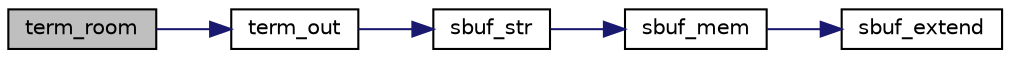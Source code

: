 digraph "term_room"
{
 // INTERACTIVE_SVG=YES
 // LATEX_PDF_SIZE
  edge [fontname="Helvetica",fontsize="10",labelfontname="Helvetica",labelfontsize="10"];
  node [fontname="Helvetica",fontsize="10",shape=record];
  rankdir="LR";
  Node1 [label="term_room",height=0.2,width=0.4,color="black", fillcolor="grey75", style="filled", fontcolor="black",tooltip=" "];
  Node1 -> Node2 [color="midnightblue",fontsize="10",style="solid",fontname="Helvetica"];
  Node2 [label="term_out",height=0.2,width=0.4,color="black", fillcolor="white", style="filled",URL="$term_8c.html#acba93d06f96ed6e5ec460b781191741d",tooltip=" "];
  Node2 -> Node3 [color="midnightblue",fontsize="10",style="solid",fontname="Helvetica"];
  Node3 [label="sbuf_str",height=0.2,width=0.4,color="black", fillcolor="white", style="filled",URL="$sbuf_8c.html#a603d1d6ab090025f5850f10bfa2dec7a",tooltip=" "];
  Node3 -> Node4 [color="midnightblue",fontsize="10",style="solid",fontname="Helvetica"];
  Node4 [label="sbuf_mem",height=0.2,width=0.4,color="black", fillcolor="white", style="filled",URL="$sbuf_8c.html#aa511ac77d6b486accc01c0512ef27ed2",tooltip=" "];
  Node4 -> Node5 [color="midnightblue",fontsize="10",style="solid",fontname="Helvetica"];
  Node5 [label="sbuf_extend",height=0.2,width=0.4,color="black", fillcolor="white", style="filled",URL="$sbuf_8c.html#a4ad75f3948c0340c342a3ea3eb63a6e6",tooltip=" "];
}

